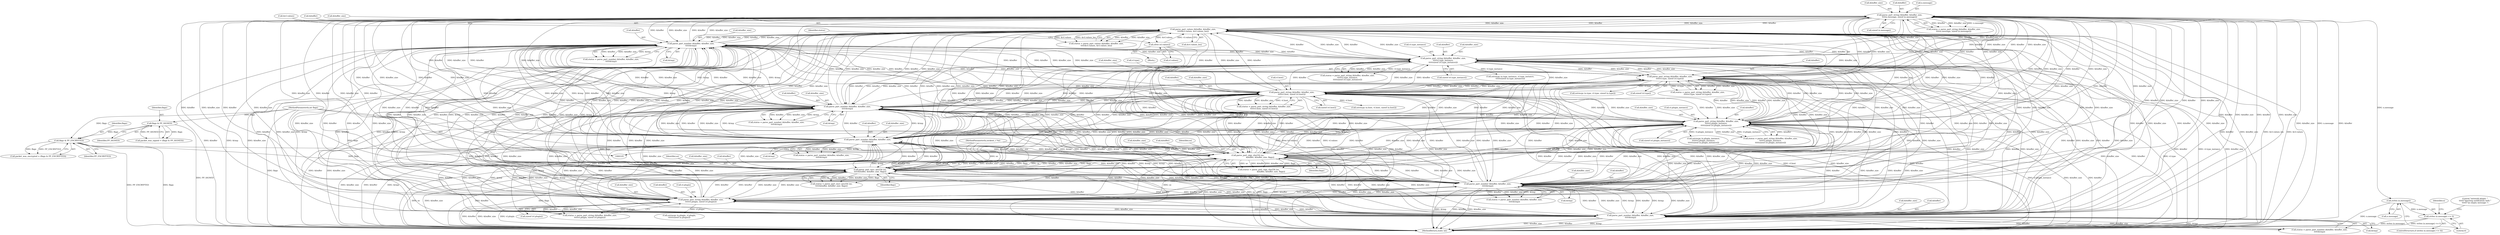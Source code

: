 digraph "0_collectd_b589096f907052b3a4da2b9ccc9b0e2e888dfc18@API" {
"1000745" [label="(Call,strlen (n.message))"];
"1000690" [label="(Call,parse_part_string (&buffer, &buffer_size,\n\t\t\t\t\tn.message, sizeof (n.message)))"];
"1000348" [label="(Call,parse_part_values (&buffer, &buffer_size,\n\t\t\t\t\t&vl.values, &vl.values_len))"];
"1000460" [label="(Call,parse_part_number (&buffer, &buffer_size,\n\t\t\t\t\t&tmp))"];
"1000655" [label="(Call,parse_part_string (&buffer, &buffer_size,\n\t\t\t\t\tvl.type_instance,\n\t\t\t\t\tsizeof (vl.type_instance)))"];
"1000620" [label="(Call,parse_part_string (&buffer, &buffer_size,\n\t\t\t\t\tvl.type, sizeof (vl.type)))"];
"1000515" [label="(Call,parse_part_string (&buffer, &buffer_size,\n\t\t\t\t\tvl.host, sizeof (vl.host)))"];
"1000386" [label="(Call,parse_part_number (&buffer, &buffer_size,\n\t\t\t\t\t&tmp))"];
"1000550" [label="(Call,parse_part_string (&buffer, &buffer_size,\n\t\t\t\t\tvl.plugin, sizeof (vl.plugin)))"];
"1000489" [label="(Call,parse_part_number (&buffer, &buffer_size,\n\t\t\t\t\t&tmp))"];
"1000218" [label="(Call,parse_part_encr_aes256 (se,\n\t\t\t\t\t&buffer, &buffer_size, flags))"];
"1000281" [label="(Call,parse_part_sign_sha256 (se,\n                                        &buffer, &buffer_size, flags))"];
"1000106" [label="(MethodParameterIn,sockent_t *se)"];
"1000770" [label="(Call,parse_part_number (&buffer, &buffer_size,\n\t\t\t\t\t&tmp))"];
"1000585" [label="(Call,parse_part_string (&buffer, &buffer_size,\n\t\t\t\t\tvl.plugin_instance,\n\t\t\t\t\tsizeof (vl.plugin_instance)))"];
"1000422" [label="(Call,parse_part_number (&buffer, &buffer_size,\n\t\t\t\t\t&tmp))"];
"1000127" [label="(Call,flags & PP_ENCRYPTED)"];
"1000121" [label="(Call,flags & PP_SIGNED)"];
"1000109" [label="(MethodParameterIn,int flags)"];
"1000370" [label="(Call,sfree (vl.values))"];
"1000744" [label="(Call,strlen (n.message) <= 0)"];
"1000513" [label="(Call,status = parse_part_string (&buffer, &buffer_size,\n\t\t\t\t\tvl.host, sizeof (vl.host)))"];
"1000371" [label="(Call,vl.values)"];
"1000353" [label="(Call,&vl.values)"];
"1000125" [label="(Call,packet_was_encrypted = (flags & PP_ENCRYPTED))"];
"1000219" [label="(Identifier,se)"];
"1000653" [label="(Call,status = parse_part_string (&buffer, &buffer_size,\n\t\t\t\t\tvl.type_instance,\n\t\t\t\t\tsizeof (vl.type_instance)))"];
"1000420" [label="(Call,status = parse_part_number (&buffer, &buffer_size,\n\t\t\t\t\t&tmp))"];
"1000757" [label="(Identifier,n)"];
"1000458" [label="(Call,status = parse_part_number (&buffer, &buffer_size,\n\t\t\t\t\t&tmp))"];
"1000492" [label="(Call,&buffer_size)"];
"1000389" [label="(Call,&buffer_size)"];
"1000222" [label="(Call,&buffer_size)"];
"1000281" [label="(Call,parse_part_sign_sha256 (se,\n                                        &buffer, &buffer_size, flags))"];
"1000123" [label="(Identifier,PP_SIGNED)"];
"1000515" [label="(Call,parse_part_string (&buffer, &buffer_size,\n\t\t\t\t\tvl.host, sizeof (vl.host)))"];
"1000636" [label="(Call,sstrncpy (n.type, vl.type, sizeof (n.type)))"];
"1000220" [label="(Call,&buffer)"];
"1000558" [label="(Call,sizeof (vl.plugin))"];
"1000585" [label="(Call,parse_part_string (&buffer, &buffer_size,\n\t\t\t\t\tvl.plugin_instance,\n\t\t\t\t\tsizeof (vl.plugin_instance)))"];
"1000588" [label="(Call,&buffer_size)"];
"1000386" [label="(Call,parse_part_number (&buffer, &buffer_size,\n\t\t\t\t\t&tmp))"];
"1000349" [label="(Call,&buffer)"];
"1000746" [label="(Call,n.message)"];
"1000658" [label="(Call,&buffer_size)"];
"1000279" [label="(Call,status = parse_part_sign_sha256 (se,\n                                        &buffer, &buffer_size, flags))"];
"1000548" [label="(Call,status = parse_part_string (&buffer, &buffer_size,\n\t\t\t\t\tvl.plugin, sizeof (vl.plugin)))"];
"1000460" [label="(Call,parse_part_number (&buffer, &buffer_size,\n\t\t\t\t\t&tmp))"];
"1000593" [label="(Call,sizeof (vl.plugin_instance))"];
"1000106" [label="(MethodParameterIn,sockent_t *se)"];
"1000516" [label="(Call,&buffer)"];
"1000487" [label="(Call,status = parse_part_number (&buffer, &buffer_size,\n\t\t\t\t\t&tmp))"];
"1000553" [label="(Call,&buffer_size)"];
"1000129" [label="(Identifier,PP_ENCRYPTED)"];
"1000770" [label="(Call,parse_part_number (&buffer, &buffer_size,\n\t\t\t\t\t&tmp))"];
"1000494" [label="(Call,&tmp)"];
"1000518" [label="(Call,&buffer_size)"];
"1000771" [label="(Call,&buffer)"];
"1000346" [label="(Call,status = parse_part_values (&buffer, &buffer_size,\n\t\t\t\t\t&vl.values, &vl.values_len))"];
"1000427" [label="(Call,&tmp)"];
"1000623" [label="(Call,&buffer_size)"];
"1000698" [label="(Call,sizeof (n.message))"];
"1000152" [label="(Identifier,status)"];
"1000119" [label="(Call,packet_was_signed = (flags & PP_SIGNED))"];
"1000384" [label="(Call,status = parse_part_number (&buffer, &buffer_size,\n\t\t\t\t\t&tmp))"];
"1000224" [label="(Identifier,flags)"];
"1000218" [label="(Call,parse_part_encr_aes256 (se,\n\t\t\t\t\t&buffer, &buffer_size, flags))"];
"1000285" [label="(Call,&buffer_size)"];
"1000121" [label="(Call,flags & PP_SIGNED)"];
"1000590" [label="(Call,vl.plugin_instance)"];
"1000283" [label="(Call,&buffer)"];
"1000345" [label="(Block,)"];
"1000586" [label="(Call,&buffer)"];
"1000422" [label="(Call,parse_part_number (&buffer, &buffer_size,\n\t\t\t\t\t&tmp))"];
"1000817" [label="(MethodReturn,static int)"];
"1000663" [label="(Call,sizeof (vl.type_instance))"];
"1000551" [label="(Call,&buffer)"];
"1000425" [label="(Call,&buffer_size)"];
"1000370" [label="(Call,sfree (vl.values))"];
"1000601" [label="(Call,sstrncpy (n.plugin_instance,\n\t\t\t\t\t\tvl.plugin_instance,\n\t\t\t\t\t\tsizeof (n.plugin_instance)))"];
"1000523" [label="(Call,sizeof (vl.host))"];
"1000660" [label="(Call,vl.type_instance)"];
"1000583" [label="(Call,status = parse_part_string (&buffer, &buffer_size,\n\t\t\t\t\tvl.plugin_instance,\n\t\t\t\t\tsizeof (vl.plugin_instance)))"];
"1000348" [label="(Call,parse_part_values (&buffer, &buffer_size,\n\t\t\t\t\t&vl.values, &vl.values_len))"];
"1000520" [label="(Call,vl.host)"];
"1000693" [label="(Call,&buffer_size)"];
"1000628" [label="(Call,sizeof (vl.type))"];
"1000752" [label="(Literal,\"network plugin: \"\n\t\t\t\t\t\t\"Ignoring notification with \"\n\t\t\t\t\t\t\"an empty message.\")"];
"1000743" [label="(ControlStructure,if (strlen (n.message) <= 0))"];
"1000773" [label="(Call,&buffer_size)"];
"1000618" [label="(Call,status = parse_part_string (&buffer, &buffer_size,\n\t\t\t\t\tvl.type, sizeof (vl.type)))"];
"1000351" [label="(Call,&buffer_size)"];
"1000391" [label="(Call,&tmp)"];
"1000555" [label="(Call,vl.plugin)"];
"1000463" [label="(Call,&buffer_size)"];
"1000745" [label="(Call,strlen (n.message))"];
"1000566" [label="(Call,sstrncpy (n.plugin, vl.plugin,\n\t\t\t\t\t\tsizeof (n.plugin)))"];
"1000109" [label="(MethodParameterIn,int flags)"];
"1000387" [label="(Call,&buffer)"];
"1000744" [label="(Call,strlen (n.message) <= 0)"];
"1000423" [label="(Call,&buffer)"];
"1000357" [label="(Call,&vl.values_len)"];
"1000620" [label="(Call,parse_part_string (&buffer, &buffer_size,\n\t\t\t\t\tvl.type, sizeof (vl.type)))"];
"1000655" [label="(Call,parse_part_string (&buffer, &buffer_size,\n\t\t\t\t\tvl.type_instance,\n\t\t\t\t\tsizeof (vl.type_instance)))"];
"1000531" [label="(Call,sstrncpy (n.host, vl.host, sizeof (n.host)))"];
"1000216" [label="(Call,status = parse_part_encr_aes256 (se,\n\t\t\t\t\t&buffer, &buffer_size, flags))"];
"1000550" [label="(Call,parse_part_string (&buffer, &buffer_size,\n\t\t\t\t\tvl.plugin, sizeof (vl.plugin)))"];
"1000749" [label="(Literal,0)"];
"1000625" [label="(Call,vl.type)"];
"1000775" [label="(Call,&tmp)"];
"1000128" [label="(Identifier,flags)"];
"1000621" [label="(Call,&buffer)"];
"1000690" [label="(Call,parse_part_string (&buffer, &buffer_size,\n\t\t\t\t\tn.message, sizeof (n.message)))"];
"1000465" [label="(Call,&tmp)"];
"1000490" [label="(Call,&buffer)"];
"1000287" [label="(Identifier,flags)"];
"1000282" [label="(Identifier,se)"];
"1000691" [label="(Call,&buffer)"];
"1000489" [label="(Call,parse_part_number (&buffer, &buffer_size,\n\t\t\t\t\t&tmp))"];
"1000461" [label="(Call,&buffer)"];
"1000768" [label="(Call,status = parse_part_number (&buffer, &buffer_size,\n\t\t\t\t\t&tmp))"];
"1000122" [label="(Identifier,flags)"];
"1000656" [label="(Call,&buffer)"];
"1000688" [label="(Call,status = parse_part_string (&buffer, &buffer_size,\n\t\t\t\t\tn.message, sizeof (n.message)))"];
"1000671" [label="(Call,sstrncpy (n.type_instance, vl.type_instance,\n\t\t\t\t\t\tsizeof (n.type_instance)))"];
"1000127" [label="(Call,flags & PP_ENCRYPTED)"];
"1000695" [label="(Call,n.message)"];
"1000745" -> "1000744"  [label="AST: "];
"1000745" -> "1000746"  [label="CFG: "];
"1000746" -> "1000745"  [label="AST: "];
"1000749" -> "1000745"  [label="CFG: "];
"1000745" -> "1000817"  [label="DDG: n.message"];
"1000745" -> "1000744"  [label="DDG: n.message"];
"1000690" -> "1000745"  [label="DDG: n.message"];
"1000690" -> "1000688"  [label="AST: "];
"1000690" -> "1000698"  [label="CFG: "];
"1000691" -> "1000690"  [label="AST: "];
"1000693" -> "1000690"  [label="AST: "];
"1000695" -> "1000690"  [label="AST: "];
"1000698" -> "1000690"  [label="AST: "];
"1000688" -> "1000690"  [label="CFG: "];
"1000690" -> "1000817"  [label="DDG: &buffer_size"];
"1000690" -> "1000817"  [label="DDG: n.message"];
"1000690" -> "1000817"  [label="DDG: &buffer"];
"1000690" -> "1000218"  [label="DDG: &buffer"];
"1000690" -> "1000218"  [label="DDG: &buffer_size"];
"1000690" -> "1000281"  [label="DDG: &buffer"];
"1000690" -> "1000281"  [label="DDG: &buffer_size"];
"1000690" -> "1000348"  [label="DDG: &buffer"];
"1000690" -> "1000348"  [label="DDG: &buffer_size"];
"1000690" -> "1000386"  [label="DDG: &buffer"];
"1000690" -> "1000386"  [label="DDG: &buffer_size"];
"1000690" -> "1000422"  [label="DDG: &buffer"];
"1000690" -> "1000422"  [label="DDG: &buffer_size"];
"1000690" -> "1000460"  [label="DDG: &buffer"];
"1000690" -> "1000460"  [label="DDG: &buffer_size"];
"1000690" -> "1000489"  [label="DDG: &buffer"];
"1000690" -> "1000489"  [label="DDG: &buffer_size"];
"1000690" -> "1000515"  [label="DDG: &buffer"];
"1000690" -> "1000515"  [label="DDG: &buffer_size"];
"1000690" -> "1000550"  [label="DDG: &buffer"];
"1000690" -> "1000550"  [label="DDG: &buffer_size"];
"1000690" -> "1000585"  [label="DDG: &buffer"];
"1000690" -> "1000585"  [label="DDG: &buffer_size"];
"1000690" -> "1000620"  [label="DDG: &buffer"];
"1000690" -> "1000620"  [label="DDG: &buffer_size"];
"1000690" -> "1000655"  [label="DDG: &buffer"];
"1000690" -> "1000655"  [label="DDG: &buffer_size"];
"1000690" -> "1000688"  [label="DDG: &buffer"];
"1000690" -> "1000688"  [label="DDG: &buffer_size"];
"1000690" -> "1000688"  [label="DDG: n.message"];
"1000348" -> "1000690"  [label="DDG: &buffer"];
"1000348" -> "1000690"  [label="DDG: &buffer_size"];
"1000460" -> "1000690"  [label="DDG: &buffer"];
"1000460" -> "1000690"  [label="DDG: &buffer_size"];
"1000655" -> "1000690"  [label="DDG: &buffer"];
"1000655" -> "1000690"  [label="DDG: &buffer_size"];
"1000620" -> "1000690"  [label="DDG: &buffer"];
"1000620" -> "1000690"  [label="DDG: &buffer_size"];
"1000515" -> "1000690"  [label="DDG: &buffer"];
"1000515" -> "1000690"  [label="DDG: &buffer_size"];
"1000386" -> "1000690"  [label="DDG: &buffer"];
"1000386" -> "1000690"  [label="DDG: &buffer_size"];
"1000550" -> "1000690"  [label="DDG: &buffer"];
"1000550" -> "1000690"  [label="DDG: &buffer_size"];
"1000489" -> "1000690"  [label="DDG: &buffer"];
"1000489" -> "1000690"  [label="DDG: &buffer_size"];
"1000218" -> "1000690"  [label="DDG: &buffer"];
"1000218" -> "1000690"  [label="DDG: &buffer_size"];
"1000281" -> "1000690"  [label="DDG: &buffer"];
"1000281" -> "1000690"  [label="DDG: &buffer_size"];
"1000770" -> "1000690"  [label="DDG: &buffer"];
"1000770" -> "1000690"  [label="DDG: &buffer_size"];
"1000585" -> "1000690"  [label="DDG: &buffer"];
"1000585" -> "1000690"  [label="DDG: &buffer_size"];
"1000422" -> "1000690"  [label="DDG: &buffer"];
"1000422" -> "1000690"  [label="DDG: &buffer_size"];
"1000690" -> "1000770"  [label="DDG: &buffer"];
"1000690" -> "1000770"  [label="DDG: &buffer_size"];
"1000348" -> "1000346"  [label="AST: "];
"1000348" -> "1000357"  [label="CFG: "];
"1000349" -> "1000348"  [label="AST: "];
"1000351" -> "1000348"  [label="AST: "];
"1000353" -> "1000348"  [label="AST: "];
"1000357" -> "1000348"  [label="AST: "];
"1000346" -> "1000348"  [label="CFG: "];
"1000348" -> "1000817"  [label="DDG: &buffer"];
"1000348" -> "1000817"  [label="DDG: &buffer_size"];
"1000348" -> "1000817"  [label="DDG: &vl.values_len"];
"1000348" -> "1000817"  [label="DDG: &vl.values"];
"1000348" -> "1000218"  [label="DDG: &buffer"];
"1000348" -> "1000218"  [label="DDG: &buffer_size"];
"1000348" -> "1000281"  [label="DDG: &buffer"];
"1000348" -> "1000281"  [label="DDG: &buffer_size"];
"1000348" -> "1000346"  [label="DDG: &buffer"];
"1000348" -> "1000346"  [label="DDG: &buffer_size"];
"1000348" -> "1000346"  [label="DDG: &vl.values"];
"1000348" -> "1000346"  [label="DDG: &vl.values_len"];
"1000460" -> "1000348"  [label="DDG: &buffer"];
"1000460" -> "1000348"  [label="DDG: &buffer_size"];
"1000655" -> "1000348"  [label="DDG: &buffer"];
"1000655" -> "1000348"  [label="DDG: &buffer_size"];
"1000620" -> "1000348"  [label="DDG: &buffer"];
"1000620" -> "1000348"  [label="DDG: &buffer_size"];
"1000515" -> "1000348"  [label="DDG: &buffer"];
"1000515" -> "1000348"  [label="DDG: &buffer_size"];
"1000386" -> "1000348"  [label="DDG: &buffer"];
"1000386" -> "1000348"  [label="DDG: &buffer_size"];
"1000550" -> "1000348"  [label="DDG: &buffer"];
"1000550" -> "1000348"  [label="DDG: &buffer_size"];
"1000489" -> "1000348"  [label="DDG: &buffer"];
"1000489" -> "1000348"  [label="DDG: &buffer_size"];
"1000218" -> "1000348"  [label="DDG: &buffer"];
"1000218" -> "1000348"  [label="DDG: &buffer_size"];
"1000281" -> "1000348"  [label="DDG: &buffer"];
"1000281" -> "1000348"  [label="DDG: &buffer_size"];
"1000770" -> "1000348"  [label="DDG: &buffer"];
"1000770" -> "1000348"  [label="DDG: &buffer_size"];
"1000585" -> "1000348"  [label="DDG: &buffer"];
"1000585" -> "1000348"  [label="DDG: &buffer_size"];
"1000422" -> "1000348"  [label="DDG: &buffer"];
"1000422" -> "1000348"  [label="DDG: &buffer_size"];
"1000370" -> "1000348"  [label="DDG: vl.values"];
"1000348" -> "1000370"  [label="DDG: &vl.values"];
"1000348" -> "1000386"  [label="DDG: &buffer"];
"1000348" -> "1000386"  [label="DDG: &buffer_size"];
"1000348" -> "1000422"  [label="DDG: &buffer"];
"1000348" -> "1000422"  [label="DDG: &buffer_size"];
"1000348" -> "1000460"  [label="DDG: &buffer"];
"1000348" -> "1000460"  [label="DDG: &buffer_size"];
"1000348" -> "1000489"  [label="DDG: &buffer"];
"1000348" -> "1000489"  [label="DDG: &buffer_size"];
"1000348" -> "1000515"  [label="DDG: &buffer"];
"1000348" -> "1000515"  [label="DDG: &buffer_size"];
"1000348" -> "1000550"  [label="DDG: &buffer"];
"1000348" -> "1000550"  [label="DDG: &buffer_size"];
"1000348" -> "1000585"  [label="DDG: &buffer"];
"1000348" -> "1000585"  [label="DDG: &buffer_size"];
"1000348" -> "1000620"  [label="DDG: &buffer"];
"1000348" -> "1000620"  [label="DDG: &buffer_size"];
"1000348" -> "1000655"  [label="DDG: &buffer"];
"1000348" -> "1000655"  [label="DDG: &buffer_size"];
"1000348" -> "1000770"  [label="DDG: &buffer"];
"1000348" -> "1000770"  [label="DDG: &buffer_size"];
"1000460" -> "1000458"  [label="AST: "];
"1000460" -> "1000465"  [label="CFG: "];
"1000461" -> "1000460"  [label="AST: "];
"1000463" -> "1000460"  [label="AST: "];
"1000465" -> "1000460"  [label="AST: "];
"1000458" -> "1000460"  [label="CFG: "];
"1000460" -> "1000817"  [label="DDG: &buffer"];
"1000460" -> "1000817"  [label="DDG: &tmp"];
"1000460" -> "1000817"  [label="DDG: &buffer_size"];
"1000460" -> "1000218"  [label="DDG: &buffer"];
"1000460" -> "1000218"  [label="DDG: &buffer_size"];
"1000460" -> "1000281"  [label="DDG: &buffer"];
"1000460" -> "1000281"  [label="DDG: &buffer_size"];
"1000460" -> "1000386"  [label="DDG: &buffer"];
"1000460" -> "1000386"  [label="DDG: &buffer_size"];
"1000460" -> "1000386"  [label="DDG: &tmp"];
"1000460" -> "1000422"  [label="DDG: &buffer"];
"1000460" -> "1000422"  [label="DDG: &buffer_size"];
"1000460" -> "1000422"  [label="DDG: &tmp"];
"1000460" -> "1000458"  [label="DDG: &buffer"];
"1000460" -> "1000458"  [label="DDG: &buffer_size"];
"1000460" -> "1000458"  [label="DDG: &tmp"];
"1000655" -> "1000460"  [label="DDG: &buffer"];
"1000655" -> "1000460"  [label="DDG: &buffer_size"];
"1000620" -> "1000460"  [label="DDG: &buffer"];
"1000620" -> "1000460"  [label="DDG: &buffer_size"];
"1000515" -> "1000460"  [label="DDG: &buffer"];
"1000515" -> "1000460"  [label="DDG: &buffer_size"];
"1000386" -> "1000460"  [label="DDG: &buffer"];
"1000386" -> "1000460"  [label="DDG: &buffer_size"];
"1000386" -> "1000460"  [label="DDG: &tmp"];
"1000550" -> "1000460"  [label="DDG: &buffer"];
"1000550" -> "1000460"  [label="DDG: &buffer_size"];
"1000489" -> "1000460"  [label="DDG: &buffer"];
"1000489" -> "1000460"  [label="DDG: &buffer_size"];
"1000489" -> "1000460"  [label="DDG: &tmp"];
"1000218" -> "1000460"  [label="DDG: &buffer"];
"1000218" -> "1000460"  [label="DDG: &buffer_size"];
"1000281" -> "1000460"  [label="DDG: &buffer"];
"1000281" -> "1000460"  [label="DDG: &buffer_size"];
"1000770" -> "1000460"  [label="DDG: &buffer"];
"1000770" -> "1000460"  [label="DDG: &buffer_size"];
"1000770" -> "1000460"  [label="DDG: &tmp"];
"1000585" -> "1000460"  [label="DDG: &buffer"];
"1000585" -> "1000460"  [label="DDG: &buffer_size"];
"1000422" -> "1000460"  [label="DDG: &buffer"];
"1000422" -> "1000460"  [label="DDG: &buffer_size"];
"1000422" -> "1000460"  [label="DDG: &tmp"];
"1000460" -> "1000489"  [label="DDG: &buffer"];
"1000460" -> "1000489"  [label="DDG: &buffer_size"];
"1000460" -> "1000489"  [label="DDG: &tmp"];
"1000460" -> "1000515"  [label="DDG: &buffer"];
"1000460" -> "1000515"  [label="DDG: &buffer_size"];
"1000460" -> "1000550"  [label="DDG: &buffer"];
"1000460" -> "1000550"  [label="DDG: &buffer_size"];
"1000460" -> "1000585"  [label="DDG: &buffer"];
"1000460" -> "1000585"  [label="DDG: &buffer_size"];
"1000460" -> "1000620"  [label="DDG: &buffer"];
"1000460" -> "1000620"  [label="DDG: &buffer_size"];
"1000460" -> "1000655"  [label="DDG: &buffer"];
"1000460" -> "1000655"  [label="DDG: &buffer_size"];
"1000460" -> "1000770"  [label="DDG: &buffer"];
"1000460" -> "1000770"  [label="DDG: &buffer_size"];
"1000460" -> "1000770"  [label="DDG: &tmp"];
"1000655" -> "1000653"  [label="AST: "];
"1000655" -> "1000663"  [label="CFG: "];
"1000656" -> "1000655"  [label="AST: "];
"1000658" -> "1000655"  [label="AST: "];
"1000660" -> "1000655"  [label="AST: "];
"1000663" -> "1000655"  [label="AST: "];
"1000653" -> "1000655"  [label="CFG: "];
"1000655" -> "1000817"  [label="DDG: &buffer"];
"1000655" -> "1000817"  [label="DDG: vl.type_instance"];
"1000655" -> "1000817"  [label="DDG: &buffer_size"];
"1000655" -> "1000218"  [label="DDG: &buffer"];
"1000655" -> "1000218"  [label="DDG: &buffer_size"];
"1000655" -> "1000281"  [label="DDG: &buffer"];
"1000655" -> "1000281"  [label="DDG: &buffer_size"];
"1000655" -> "1000386"  [label="DDG: &buffer"];
"1000655" -> "1000386"  [label="DDG: &buffer_size"];
"1000655" -> "1000422"  [label="DDG: &buffer"];
"1000655" -> "1000422"  [label="DDG: &buffer_size"];
"1000655" -> "1000489"  [label="DDG: &buffer"];
"1000655" -> "1000489"  [label="DDG: &buffer_size"];
"1000655" -> "1000515"  [label="DDG: &buffer"];
"1000655" -> "1000515"  [label="DDG: &buffer_size"];
"1000655" -> "1000550"  [label="DDG: &buffer"];
"1000655" -> "1000550"  [label="DDG: &buffer_size"];
"1000655" -> "1000585"  [label="DDG: &buffer"];
"1000655" -> "1000585"  [label="DDG: &buffer_size"];
"1000655" -> "1000620"  [label="DDG: &buffer"];
"1000655" -> "1000620"  [label="DDG: &buffer_size"];
"1000655" -> "1000653"  [label="DDG: &buffer"];
"1000655" -> "1000653"  [label="DDG: &buffer_size"];
"1000655" -> "1000653"  [label="DDG: vl.type_instance"];
"1000620" -> "1000655"  [label="DDG: &buffer"];
"1000620" -> "1000655"  [label="DDG: &buffer_size"];
"1000515" -> "1000655"  [label="DDG: &buffer"];
"1000515" -> "1000655"  [label="DDG: &buffer_size"];
"1000386" -> "1000655"  [label="DDG: &buffer"];
"1000386" -> "1000655"  [label="DDG: &buffer_size"];
"1000550" -> "1000655"  [label="DDG: &buffer"];
"1000550" -> "1000655"  [label="DDG: &buffer_size"];
"1000489" -> "1000655"  [label="DDG: &buffer"];
"1000489" -> "1000655"  [label="DDG: &buffer_size"];
"1000218" -> "1000655"  [label="DDG: &buffer"];
"1000218" -> "1000655"  [label="DDG: &buffer_size"];
"1000281" -> "1000655"  [label="DDG: &buffer"];
"1000281" -> "1000655"  [label="DDG: &buffer_size"];
"1000770" -> "1000655"  [label="DDG: &buffer"];
"1000770" -> "1000655"  [label="DDG: &buffer_size"];
"1000585" -> "1000655"  [label="DDG: &buffer"];
"1000585" -> "1000655"  [label="DDG: &buffer_size"];
"1000422" -> "1000655"  [label="DDG: &buffer"];
"1000422" -> "1000655"  [label="DDG: &buffer_size"];
"1000655" -> "1000671"  [label="DDG: vl.type_instance"];
"1000655" -> "1000770"  [label="DDG: &buffer"];
"1000655" -> "1000770"  [label="DDG: &buffer_size"];
"1000620" -> "1000618"  [label="AST: "];
"1000620" -> "1000628"  [label="CFG: "];
"1000621" -> "1000620"  [label="AST: "];
"1000623" -> "1000620"  [label="AST: "];
"1000625" -> "1000620"  [label="AST: "];
"1000628" -> "1000620"  [label="AST: "];
"1000618" -> "1000620"  [label="CFG: "];
"1000620" -> "1000817"  [label="DDG: &buffer_size"];
"1000620" -> "1000817"  [label="DDG: &buffer"];
"1000620" -> "1000817"  [label="DDG: vl.type"];
"1000620" -> "1000218"  [label="DDG: &buffer"];
"1000620" -> "1000218"  [label="DDG: &buffer_size"];
"1000620" -> "1000281"  [label="DDG: &buffer"];
"1000620" -> "1000281"  [label="DDG: &buffer_size"];
"1000620" -> "1000386"  [label="DDG: &buffer"];
"1000620" -> "1000386"  [label="DDG: &buffer_size"];
"1000620" -> "1000422"  [label="DDG: &buffer"];
"1000620" -> "1000422"  [label="DDG: &buffer_size"];
"1000620" -> "1000489"  [label="DDG: &buffer"];
"1000620" -> "1000489"  [label="DDG: &buffer_size"];
"1000620" -> "1000515"  [label="DDG: &buffer"];
"1000620" -> "1000515"  [label="DDG: &buffer_size"];
"1000620" -> "1000550"  [label="DDG: &buffer"];
"1000620" -> "1000550"  [label="DDG: &buffer_size"];
"1000620" -> "1000585"  [label="DDG: &buffer"];
"1000620" -> "1000585"  [label="DDG: &buffer_size"];
"1000620" -> "1000618"  [label="DDG: &buffer"];
"1000620" -> "1000618"  [label="DDG: &buffer_size"];
"1000620" -> "1000618"  [label="DDG: vl.type"];
"1000515" -> "1000620"  [label="DDG: &buffer"];
"1000515" -> "1000620"  [label="DDG: &buffer_size"];
"1000386" -> "1000620"  [label="DDG: &buffer"];
"1000386" -> "1000620"  [label="DDG: &buffer_size"];
"1000550" -> "1000620"  [label="DDG: &buffer"];
"1000550" -> "1000620"  [label="DDG: &buffer_size"];
"1000489" -> "1000620"  [label="DDG: &buffer"];
"1000489" -> "1000620"  [label="DDG: &buffer_size"];
"1000218" -> "1000620"  [label="DDG: &buffer"];
"1000218" -> "1000620"  [label="DDG: &buffer_size"];
"1000281" -> "1000620"  [label="DDG: &buffer"];
"1000281" -> "1000620"  [label="DDG: &buffer_size"];
"1000770" -> "1000620"  [label="DDG: &buffer"];
"1000770" -> "1000620"  [label="DDG: &buffer_size"];
"1000585" -> "1000620"  [label="DDG: &buffer"];
"1000585" -> "1000620"  [label="DDG: &buffer_size"];
"1000422" -> "1000620"  [label="DDG: &buffer"];
"1000422" -> "1000620"  [label="DDG: &buffer_size"];
"1000620" -> "1000636"  [label="DDG: vl.type"];
"1000620" -> "1000770"  [label="DDG: &buffer"];
"1000620" -> "1000770"  [label="DDG: &buffer_size"];
"1000515" -> "1000513"  [label="AST: "];
"1000515" -> "1000523"  [label="CFG: "];
"1000516" -> "1000515"  [label="AST: "];
"1000518" -> "1000515"  [label="AST: "];
"1000520" -> "1000515"  [label="AST: "];
"1000523" -> "1000515"  [label="AST: "];
"1000513" -> "1000515"  [label="CFG: "];
"1000515" -> "1000817"  [label="DDG: vl.host"];
"1000515" -> "1000817"  [label="DDG: &buffer_size"];
"1000515" -> "1000817"  [label="DDG: &buffer"];
"1000515" -> "1000218"  [label="DDG: &buffer"];
"1000515" -> "1000218"  [label="DDG: &buffer_size"];
"1000515" -> "1000281"  [label="DDG: &buffer"];
"1000515" -> "1000281"  [label="DDG: &buffer_size"];
"1000515" -> "1000386"  [label="DDG: &buffer"];
"1000515" -> "1000386"  [label="DDG: &buffer_size"];
"1000515" -> "1000422"  [label="DDG: &buffer"];
"1000515" -> "1000422"  [label="DDG: &buffer_size"];
"1000515" -> "1000489"  [label="DDG: &buffer"];
"1000515" -> "1000489"  [label="DDG: &buffer_size"];
"1000515" -> "1000513"  [label="DDG: &buffer"];
"1000515" -> "1000513"  [label="DDG: &buffer_size"];
"1000515" -> "1000513"  [label="DDG: vl.host"];
"1000386" -> "1000515"  [label="DDG: &buffer"];
"1000386" -> "1000515"  [label="DDG: &buffer_size"];
"1000550" -> "1000515"  [label="DDG: &buffer"];
"1000550" -> "1000515"  [label="DDG: &buffer_size"];
"1000489" -> "1000515"  [label="DDG: &buffer"];
"1000489" -> "1000515"  [label="DDG: &buffer_size"];
"1000218" -> "1000515"  [label="DDG: &buffer"];
"1000218" -> "1000515"  [label="DDG: &buffer_size"];
"1000281" -> "1000515"  [label="DDG: &buffer"];
"1000281" -> "1000515"  [label="DDG: &buffer_size"];
"1000770" -> "1000515"  [label="DDG: &buffer"];
"1000770" -> "1000515"  [label="DDG: &buffer_size"];
"1000585" -> "1000515"  [label="DDG: &buffer"];
"1000585" -> "1000515"  [label="DDG: &buffer_size"];
"1000422" -> "1000515"  [label="DDG: &buffer"];
"1000422" -> "1000515"  [label="DDG: &buffer_size"];
"1000515" -> "1000531"  [label="DDG: vl.host"];
"1000515" -> "1000550"  [label="DDG: &buffer"];
"1000515" -> "1000550"  [label="DDG: &buffer_size"];
"1000515" -> "1000585"  [label="DDG: &buffer"];
"1000515" -> "1000585"  [label="DDG: &buffer_size"];
"1000515" -> "1000770"  [label="DDG: &buffer"];
"1000515" -> "1000770"  [label="DDG: &buffer_size"];
"1000386" -> "1000384"  [label="AST: "];
"1000386" -> "1000391"  [label="CFG: "];
"1000387" -> "1000386"  [label="AST: "];
"1000389" -> "1000386"  [label="AST: "];
"1000391" -> "1000386"  [label="AST: "];
"1000384" -> "1000386"  [label="CFG: "];
"1000386" -> "1000817"  [label="DDG: &buffer_size"];
"1000386" -> "1000817"  [label="DDG: &buffer"];
"1000386" -> "1000817"  [label="DDG: &tmp"];
"1000386" -> "1000218"  [label="DDG: &buffer"];
"1000386" -> "1000218"  [label="DDG: &buffer_size"];
"1000386" -> "1000281"  [label="DDG: &buffer"];
"1000386" -> "1000281"  [label="DDG: &buffer_size"];
"1000386" -> "1000384"  [label="DDG: &buffer"];
"1000386" -> "1000384"  [label="DDG: &buffer_size"];
"1000386" -> "1000384"  [label="DDG: &tmp"];
"1000550" -> "1000386"  [label="DDG: &buffer"];
"1000550" -> "1000386"  [label="DDG: &buffer_size"];
"1000489" -> "1000386"  [label="DDG: &buffer"];
"1000489" -> "1000386"  [label="DDG: &buffer_size"];
"1000489" -> "1000386"  [label="DDG: &tmp"];
"1000218" -> "1000386"  [label="DDG: &buffer"];
"1000218" -> "1000386"  [label="DDG: &buffer_size"];
"1000281" -> "1000386"  [label="DDG: &buffer"];
"1000281" -> "1000386"  [label="DDG: &buffer_size"];
"1000770" -> "1000386"  [label="DDG: &buffer"];
"1000770" -> "1000386"  [label="DDG: &buffer_size"];
"1000770" -> "1000386"  [label="DDG: &tmp"];
"1000585" -> "1000386"  [label="DDG: &buffer"];
"1000585" -> "1000386"  [label="DDG: &buffer_size"];
"1000422" -> "1000386"  [label="DDG: &buffer"];
"1000422" -> "1000386"  [label="DDG: &buffer_size"];
"1000422" -> "1000386"  [label="DDG: &tmp"];
"1000386" -> "1000422"  [label="DDG: &buffer"];
"1000386" -> "1000422"  [label="DDG: &buffer_size"];
"1000386" -> "1000422"  [label="DDG: &tmp"];
"1000386" -> "1000489"  [label="DDG: &buffer"];
"1000386" -> "1000489"  [label="DDG: &buffer_size"];
"1000386" -> "1000489"  [label="DDG: &tmp"];
"1000386" -> "1000550"  [label="DDG: &buffer"];
"1000386" -> "1000550"  [label="DDG: &buffer_size"];
"1000386" -> "1000585"  [label="DDG: &buffer"];
"1000386" -> "1000585"  [label="DDG: &buffer_size"];
"1000386" -> "1000770"  [label="DDG: &buffer"];
"1000386" -> "1000770"  [label="DDG: &buffer_size"];
"1000386" -> "1000770"  [label="DDG: &tmp"];
"1000550" -> "1000548"  [label="AST: "];
"1000550" -> "1000558"  [label="CFG: "];
"1000551" -> "1000550"  [label="AST: "];
"1000553" -> "1000550"  [label="AST: "];
"1000555" -> "1000550"  [label="AST: "];
"1000558" -> "1000550"  [label="AST: "];
"1000548" -> "1000550"  [label="CFG: "];
"1000550" -> "1000817"  [label="DDG: &buffer_size"];
"1000550" -> "1000817"  [label="DDG: vl.plugin"];
"1000550" -> "1000817"  [label="DDG: &buffer"];
"1000550" -> "1000218"  [label="DDG: &buffer"];
"1000550" -> "1000218"  [label="DDG: &buffer_size"];
"1000550" -> "1000281"  [label="DDG: &buffer"];
"1000550" -> "1000281"  [label="DDG: &buffer_size"];
"1000550" -> "1000422"  [label="DDG: &buffer"];
"1000550" -> "1000422"  [label="DDG: &buffer_size"];
"1000550" -> "1000489"  [label="DDG: &buffer"];
"1000550" -> "1000489"  [label="DDG: &buffer_size"];
"1000550" -> "1000548"  [label="DDG: &buffer"];
"1000550" -> "1000548"  [label="DDG: &buffer_size"];
"1000550" -> "1000548"  [label="DDG: vl.plugin"];
"1000489" -> "1000550"  [label="DDG: &buffer"];
"1000489" -> "1000550"  [label="DDG: &buffer_size"];
"1000218" -> "1000550"  [label="DDG: &buffer"];
"1000218" -> "1000550"  [label="DDG: &buffer_size"];
"1000281" -> "1000550"  [label="DDG: &buffer"];
"1000281" -> "1000550"  [label="DDG: &buffer_size"];
"1000770" -> "1000550"  [label="DDG: &buffer"];
"1000770" -> "1000550"  [label="DDG: &buffer_size"];
"1000585" -> "1000550"  [label="DDG: &buffer"];
"1000585" -> "1000550"  [label="DDG: &buffer_size"];
"1000422" -> "1000550"  [label="DDG: &buffer"];
"1000422" -> "1000550"  [label="DDG: &buffer_size"];
"1000550" -> "1000566"  [label="DDG: vl.plugin"];
"1000550" -> "1000585"  [label="DDG: &buffer"];
"1000550" -> "1000585"  [label="DDG: &buffer_size"];
"1000550" -> "1000770"  [label="DDG: &buffer"];
"1000550" -> "1000770"  [label="DDG: &buffer_size"];
"1000489" -> "1000487"  [label="AST: "];
"1000489" -> "1000494"  [label="CFG: "];
"1000490" -> "1000489"  [label="AST: "];
"1000492" -> "1000489"  [label="AST: "];
"1000494" -> "1000489"  [label="AST: "];
"1000487" -> "1000489"  [label="CFG: "];
"1000489" -> "1000817"  [label="DDG: &tmp"];
"1000489" -> "1000817"  [label="DDG: &buffer"];
"1000489" -> "1000817"  [label="DDG: &buffer_size"];
"1000489" -> "1000218"  [label="DDG: &buffer"];
"1000489" -> "1000218"  [label="DDG: &buffer_size"];
"1000489" -> "1000281"  [label="DDG: &buffer"];
"1000489" -> "1000281"  [label="DDG: &buffer_size"];
"1000489" -> "1000422"  [label="DDG: &buffer"];
"1000489" -> "1000422"  [label="DDG: &buffer_size"];
"1000489" -> "1000422"  [label="DDG: &tmp"];
"1000489" -> "1000487"  [label="DDG: &buffer"];
"1000489" -> "1000487"  [label="DDG: &buffer_size"];
"1000489" -> "1000487"  [label="DDG: &tmp"];
"1000218" -> "1000489"  [label="DDG: &buffer"];
"1000218" -> "1000489"  [label="DDG: &buffer_size"];
"1000281" -> "1000489"  [label="DDG: &buffer"];
"1000281" -> "1000489"  [label="DDG: &buffer_size"];
"1000770" -> "1000489"  [label="DDG: &buffer"];
"1000770" -> "1000489"  [label="DDG: &buffer_size"];
"1000770" -> "1000489"  [label="DDG: &tmp"];
"1000585" -> "1000489"  [label="DDG: &buffer"];
"1000585" -> "1000489"  [label="DDG: &buffer_size"];
"1000422" -> "1000489"  [label="DDG: &buffer"];
"1000422" -> "1000489"  [label="DDG: &buffer_size"];
"1000422" -> "1000489"  [label="DDG: &tmp"];
"1000489" -> "1000585"  [label="DDG: &buffer"];
"1000489" -> "1000585"  [label="DDG: &buffer_size"];
"1000489" -> "1000770"  [label="DDG: &buffer"];
"1000489" -> "1000770"  [label="DDG: &buffer_size"];
"1000489" -> "1000770"  [label="DDG: &tmp"];
"1000218" -> "1000216"  [label="AST: "];
"1000218" -> "1000224"  [label="CFG: "];
"1000219" -> "1000218"  [label="AST: "];
"1000220" -> "1000218"  [label="AST: "];
"1000222" -> "1000218"  [label="AST: "];
"1000224" -> "1000218"  [label="AST: "];
"1000216" -> "1000218"  [label="CFG: "];
"1000218" -> "1000817"  [label="DDG: se"];
"1000218" -> "1000817"  [label="DDG: &buffer_size"];
"1000218" -> "1000817"  [label="DDG: &buffer"];
"1000218" -> "1000817"  [label="DDG: flags"];
"1000218" -> "1000216"  [label="DDG: se"];
"1000218" -> "1000216"  [label="DDG: &buffer"];
"1000218" -> "1000216"  [label="DDG: &buffer_size"];
"1000218" -> "1000216"  [label="DDG: flags"];
"1000281" -> "1000218"  [label="DDG: se"];
"1000281" -> "1000218"  [label="DDG: &buffer"];
"1000281" -> "1000218"  [label="DDG: &buffer_size"];
"1000281" -> "1000218"  [label="DDG: flags"];
"1000106" -> "1000218"  [label="DDG: se"];
"1000770" -> "1000218"  [label="DDG: &buffer"];
"1000770" -> "1000218"  [label="DDG: &buffer_size"];
"1000585" -> "1000218"  [label="DDG: &buffer"];
"1000585" -> "1000218"  [label="DDG: &buffer_size"];
"1000422" -> "1000218"  [label="DDG: &buffer"];
"1000422" -> "1000218"  [label="DDG: &buffer_size"];
"1000127" -> "1000218"  [label="DDG: flags"];
"1000109" -> "1000218"  [label="DDG: flags"];
"1000218" -> "1000281"  [label="DDG: se"];
"1000218" -> "1000281"  [label="DDG: &buffer"];
"1000218" -> "1000281"  [label="DDG: &buffer_size"];
"1000218" -> "1000281"  [label="DDG: flags"];
"1000218" -> "1000422"  [label="DDG: &buffer"];
"1000218" -> "1000422"  [label="DDG: &buffer_size"];
"1000218" -> "1000585"  [label="DDG: &buffer"];
"1000218" -> "1000585"  [label="DDG: &buffer_size"];
"1000218" -> "1000770"  [label="DDG: &buffer"];
"1000218" -> "1000770"  [label="DDG: &buffer_size"];
"1000281" -> "1000279"  [label="AST: "];
"1000281" -> "1000287"  [label="CFG: "];
"1000282" -> "1000281"  [label="AST: "];
"1000283" -> "1000281"  [label="AST: "];
"1000285" -> "1000281"  [label="AST: "];
"1000287" -> "1000281"  [label="AST: "];
"1000279" -> "1000281"  [label="CFG: "];
"1000281" -> "1000817"  [label="DDG: &buffer_size"];
"1000281" -> "1000817"  [label="DDG: se"];
"1000281" -> "1000817"  [label="DDG: flags"];
"1000281" -> "1000817"  [label="DDG: &buffer"];
"1000281" -> "1000279"  [label="DDG: se"];
"1000281" -> "1000279"  [label="DDG: &buffer"];
"1000281" -> "1000279"  [label="DDG: &buffer_size"];
"1000281" -> "1000279"  [label="DDG: flags"];
"1000106" -> "1000281"  [label="DDG: se"];
"1000770" -> "1000281"  [label="DDG: &buffer"];
"1000770" -> "1000281"  [label="DDG: &buffer_size"];
"1000585" -> "1000281"  [label="DDG: &buffer"];
"1000585" -> "1000281"  [label="DDG: &buffer_size"];
"1000422" -> "1000281"  [label="DDG: &buffer"];
"1000422" -> "1000281"  [label="DDG: &buffer_size"];
"1000127" -> "1000281"  [label="DDG: flags"];
"1000109" -> "1000281"  [label="DDG: flags"];
"1000281" -> "1000422"  [label="DDG: &buffer"];
"1000281" -> "1000422"  [label="DDG: &buffer_size"];
"1000281" -> "1000585"  [label="DDG: &buffer"];
"1000281" -> "1000585"  [label="DDG: &buffer_size"];
"1000281" -> "1000770"  [label="DDG: &buffer"];
"1000281" -> "1000770"  [label="DDG: &buffer_size"];
"1000106" -> "1000105"  [label="AST: "];
"1000106" -> "1000817"  [label="DDG: se"];
"1000770" -> "1000768"  [label="AST: "];
"1000770" -> "1000775"  [label="CFG: "];
"1000771" -> "1000770"  [label="AST: "];
"1000773" -> "1000770"  [label="AST: "];
"1000775" -> "1000770"  [label="AST: "];
"1000768" -> "1000770"  [label="CFG: "];
"1000770" -> "1000817"  [label="DDG: &buffer_size"];
"1000770" -> "1000817"  [label="DDG: &buffer"];
"1000770" -> "1000817"  [label="DDG: &tmp"];
"1000770" -> "1000422"  [label="DDG: &buffer"];
"1000770" -> "1000422"  [label="DDG: &buffer_size"];
"1000770" -> "1000422"  [label="DDG: &tmp"];
"1000770" -> "1000585"  [label="DDG: &buffer"];
"1000770" -> "1000585"  [label="DDG: &buffer_size"];
"1000770" -> "1000768"  [label="DDG: &buffer"];
"1000770" -> "1000768"  [label="DDG: &buffer_size"];
"1000770" -> "1000768"  [label="DDG: &tmp"];
"1000585" -> "1000770"  [label="DDG: &buffer"];
"1000585" -> "1000770"  [label="DDG: &buffer_size"];
"1000422" -> "1000770"  [label="DDG: &buffer"];
"1000422" -> "1000770"  [label="DDG: &buffer_size"];
"1000422" -> "1000770"  [label="DDG: &tmp"];
"1000585" -> "1000583"  [label="AST: "];
"1000585" -> "1000593"  [label="CFG: "];
"1000586" -> "1000585"  [label="AST: "];
"1000588" -> "1000585"  [label="AST: "];
"1000590" -> "1000585"  [label="AST: "];
"1000593" -> "1000585"  [label="AST: "];
"1000583" -> "1000585"  [label="CFG: "];
"1000585" -> "1000817"  [label="DDG: vl.plugin_instance"];
"1000585" -> "1000817"  [label="DDG: &buffer_size"];
"1000585" -> "1000817"  [label="DDG: &buffer"];
"1000585" -> "1000422"  [label="DDG: &buffer"];
"1000585" -> "1000422"  [label="DDG: &buffer_size"];
"1000585" -> "1000583"  [label="DDG: &buffer"];
"1000585" -> "1000583"  [label="DDG: &buffer_size"];
"1000585" -> "1000583"  [label="DDG: vl.plugin_instance"];
"1000422" -> "1000585"  [label="DDG: &buffer"];
"1000422" -> "1000585"  [label="DDG: &buffer_size"];
"1000585" -> "1000601"  [label="DDG: vl.plugin_instance"];
"1000422" -> "1000420"  [label="AST: "];
"1000422" -> "1000427"  [label="CFG: "];
"1000423" -> "1000422"  [label="AST: "];
"1000425" -> "1000422"  [label="AST: "];
"1000427" -> "1000422"  [label="AST: "];
"1000420" -> "1000422"  [label="CFG: "];
"1000422" -> "1000817"  [label="DDG: &tmp"];
"1000422" -> "1000817"  [label="DDG: &buffer"];
"1000422" -> "1000817"  [label="DDG: &buffer_size"];
"1000422" -> "1000420"  [label="DDG: &buffer"];
"1000422" -> "1000420"  [label="DDG: &buffer_size"];
"1000422" -> "1000420"  [label="DDG: &tmp"];
"1000127" -> "1000125"  [label="AST: "];
"1000127" -> "1000129"  [label="CFG: "];
"1000128" -> "1000127"  [label="AST: "];
"1000129" -> "1000127"  [label="AST: "];
"1000125" -> "1000127"  [label="CFG: "];
"1000127" -> "1000817"  [label="DDG: PP_ENCRYPTED"];
"1000127" -> "1000817"  [label="DDG: flags"];
"1000127" -> "1000125"  [label="DDG: flags"];
"1000127" -> "1000125"  [label="DDG: PP_ENCRYPTED"];
"1000121" -> "1000127"  [label="DDG: flags"];
"1000109" -> "1000127"  [label="DDG: flags"];
"1000121" -> "1000119"  [label="AST: "];
"1000121" -> "1000123"  [label="CFG: "];
"1000122" -> "1000121"  [label="AST: "];
"1000123" -> "1000121"  [label="AST: "];
"1000119" -> "1000121"  [label="CFG: "];
"1000121" -> "1000817"  [label="DDG: PP_SIGNED"];
"1000121" -> "1000119"  [label="DDG: flags"];
"1000121" -> "1000119"  [label="DDG: PP_SIGNED"];
"1000109" -> "1000121"  [label="DDG: flags"];
"1000109" -> "1000105"  [label="AST: "];
"1000109" -> "1000817"  [label="DDG: flags"];
"1000370" -> "1000345"  [label="AST: "];
"1000370" -> "1000371"  [label="CFG: "];
"1000371" -> "1000370"  [label="AST: "];
"1000152" -> "1000370"  [label="CFG: "];
"1000370" -> "1000817"  [label="DDG: sfree (vl.values)"];
"1000370" -> "1000817"  [label="DDG: vl.values"];
"1000744" -> "1000743"  [label="AST: "];
"1000744" -> "1000749"  [label="CFG: "];
"1000749" -> "1000744"  [label="AST: "];
"1000752" -> "1000744"  [label="CFG: "];
"1000757" -> "1000744"  [label="CFG: "];
"1000744" -> "1000817"  [label="DDG: strlen (n.message) <= 0"];
"1000744" -> "1000817"  [label="DDG: strlen (n.message)"];
}

